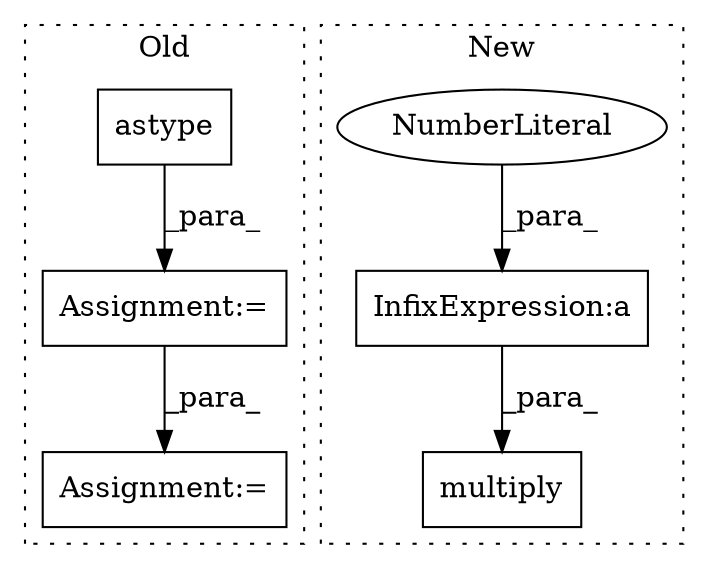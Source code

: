 digraph G {
subgraph cluster0 {
1 [label="astype" a="32" s="6793,6866" l="7,1" shape="box"];
5 [label="Assignment:=" a="7" s="6982" l="2" shape="box"];
6 [label="Assignment:=" a="7" s="7022" l="2" shape="box"];
label = "Old";
style="dotted";
}
subgraph cluster1 {
2 [label="multiply" a="32" s="7216,7283" l="9,1" shape="box"];
3 [label="InfixExpression:a" a="27" s="7252" l="3" shape="box"];
4 [label="NumberLiteral" a="34" s="7255" l="1" shape="ellipse"];
label = "New";
style="dotted";
}
1 -> 5 [label="_para_"];
3 -> 2 [label="_para_"];
4 -> 3 [label="_para_"];
5 -> 6 [label="_para_"];
}